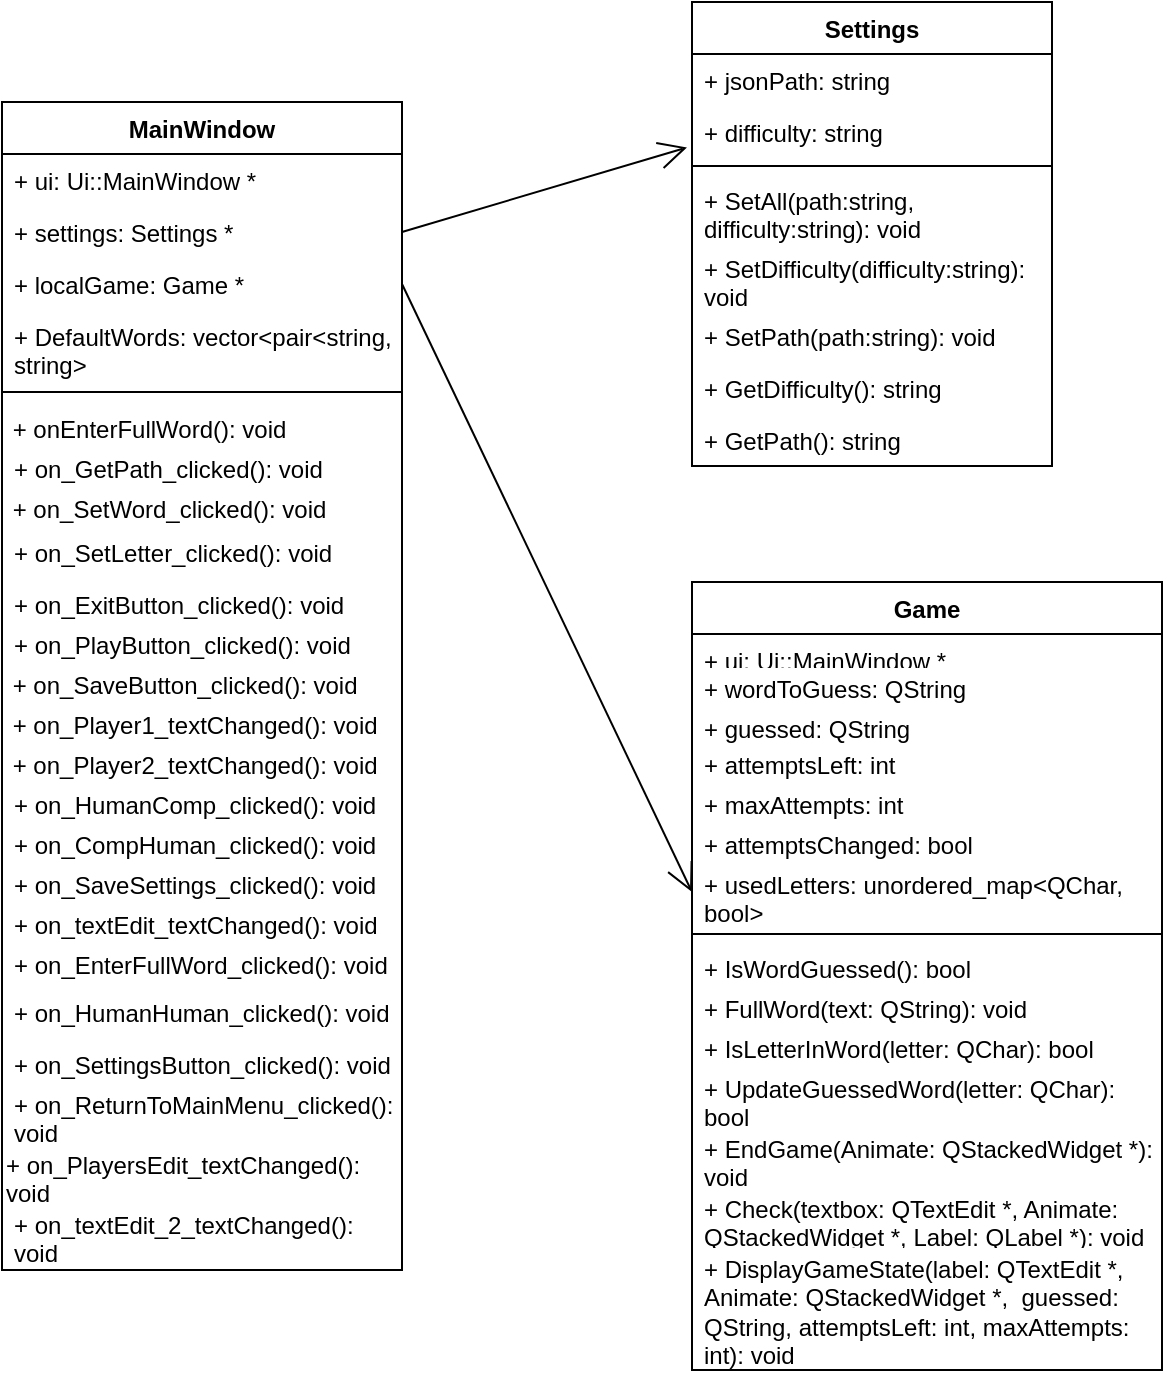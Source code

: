 <mxfile version="26.0.5">
  <diagram name="Page-1" id="KcH5u8CXG6JBmwsr6Q0t">
    <mxGraphModel dx="1222" dy="674" grid="1" gridSize="10" guides="1" tooltips="1" connect="1" arrows="1" fold="1" page="1" pageScale="1" pageWidth="850" pageHeight="1100" math="0" shadow="0">
      <root>
        <mxCell id="0" />
        <mxCell id="1" parent="0" />
        <mxCell id="JLwQQzpklkS4TawODwUs-1" value="MainWindow" style="swimlane;fontStyle=1;align=center;verticalAlign=top;childLayout=stackLayout;horizontal=1;startSize=26;horizontalStack=0;resizeParent=1;resizeParentMax=0;resizeLast=0;collapsible=1;marginBottom=0;whiteSpace=wrap;html=1;" vertex="1" parent="1">
          <mxGeometry x="80" y="390" width="200" height="584" as="geometry">
            <mxRectangle x="220" y="510" width="110" height="30" as="alternateBounds" />
          </mxGeometry>
        </mxCell>
        <mxCell id="JLwQQzpklkS4TawODwUs-12" value="+ ui: Ui::MainWindow *" style="text;strokeColor=none;fillColor=none;align=left;verticalAlign=top;spacingLeft=4;spacingRight=4;overflow=hidden;rotatable=0;points=[[0,0.5],[1,0.5]];portConstraint=eastwest;whiteSpace=wrap;html=1;" vertex="1" parent="JLwQQzpklkS4TawODwUs-1">
          <mxGeometry y="26" width="200" height="26" as="geometry" />
        </mxCell>
        <mxCell id="JLwQQzpklkS4TawODwUs-2" value="+ settings: Settings *" style="text;strokeColor=none;fillColor=none;align=left;verticalAlign=top;spacingLeft=4;spacingRight=4;overflow=hidden;rotatable=0;points=[[0,0.5],[1,0.5]];portConstraint=eastwest;whiteSpace=wrap;html=1;" vertex="1" parent="JLwQQzpklkS4TawODwUs-1">
          <mxGeometry y="52" width="200" height="26" as="geometry" />
        </mxCell>
        <mxCell id="JLwQQzpklkS4TawODwUs-15" value="+ localGame: Game *" style="text;strokeColor=none;fillColor=none;align=left;verticalAlign=top;spacingLeft=4;spacingRight=4;overflow=hidden;rotatable=0;points=[[0,0.5],[1,0.5]];portConstraint=eastwest;whiteSpace=wrap;html=1;" vertex="1" parent="JLwQQzpklkS4TawODwUs-1">
          <mxGeometry y="78" width="200" height="26" as="geometry" />
        </mxCell>
        <mxCell id="JLwQQzpklkS4TawODwUs-13" value="+ DefaultWords: vector&amp;lt;pair&amp;lt;string, string&amp;gt;" style="text;strokeColor=none;fillColor=none;align=left;verticalAlign=top;spacingLeft=4;spacingRight=4;overflow=hidden;rotatable=0;points=[[0,0.5],[1,0.5]];portConstraint=eastwest;whiteSpace=wrap;html=1;" vertex="1" parent="JLwQQzpklkS4TawODwUs-1">
          <mxGeometry y="104" width="200" height="36" as="geometry" />
        </mxCell>
        <mxCell id="JLwQQzpklkS4TawODwUs-3" value="" style="line;strokeWidth=1;fillColor=none;align=left;verticalAlign=middle;spacingTop=-1;spacingLeft=3;spacingRight=3;rotatable=0;labelPosition=right;points=[];portConstraint=eastwest;strokeColor=inherit;" vertex="1" parent="JLwQQzpklkS4TawODwUs-1">
          <mxGeometry y="140" width="200" height="10" as="geometry" />
        </mxCell>
        <mxCell id="JLwQQzpklkS4TawODwUs-33" value=" + onEnterFullWord(): void" style="text;whiteSpace=wrap;" vertex="1" parent="JLwQQzpklkS4TawODwUs-1">
          <mxGeometry y="150" width="200" height="20" as="geometry" />
        </mxCell>
        <mxCell id="JLwQQzpklkS4TawODwUs-19" value="     + on_GetPath_clicked(): void&lt;div&gt;&lt;br/&gt;&lt;/div&gt;" style="text;strokeColor=none;fillColor=none;align=left;verticalAlign=top;spacingLeft=4;spacingRight=4;overflow=hidden;rotatable=0;points=[[0,0.5],[1,0.5]];portConstraint=eastwest;whiteSpace=wrap;html=1;" vertex="1" parent="JLwQQzpklkS4TawODwUs-1">
          <mxGeometry y="170" width="200" height="20" as="geometry" />
        </mxCell>
        <mxCell id="JLwQQzpklkS4TawODwUs-29" value=" + on_SetWord_clicked(): void" style="text;whiteSpace=wrap;" vertex="1" parent="JLwQQzpklkS4TawODwUs-1">
          <mxGeometry y="190" width="200" height="22" as="geometry" />
        </mxCell>
        <mxCell id="JLwQQzpklkS4TawODwUs-10" value="     + on_SetLetter_clicked(): void&lt;div&gt;&lt;br/&gt;&lt;/div&gt;" style="text;strokeColor=none;fillColor=none;align=left;verticalAlign=top;spacingLeft=4;spacingRight=4;overflow=hidden;rotatable=0;points=[[0,0.5],[1,0.5]];portConstraint=eastwest;whiteSpace=wrap;html=1;" vertex="1" parent="JLwQQzpklkS4TawODwUs-1">
          <mxGeometry y="212" width="200" height="26" as="geometry" />
        </mxCell>
        <mxCell id="JLwQQzpklkS4TawODwUs-21" value="&lt;div&gt;     + on_ExitButton_clicked(): void &lt;br&gt;&lt;/div&gt;" style="text;strokeColor=none;fillColor=none;align=left;verticalAlign=top;spacingLeft=4;spacingRight=4;overflow=hidden;rotatable=0;points=[[0,0.5],[1,0.5]];portConstraint=eastwest;whiteSpace=wrap;html=1;" vertex="1" parent="JLwQQzpklkS4TawODwUs-1">
          <mxGeometry y="238" width="200" height="20" as="geometry" />
        </mxCell>
        <mxCell id="JLwQQzpklkS4TawODwUs-16" value="&lt;div&gt;     + on_PlayButton_clicked(): void &lt;br&gt;&lt;/div&gt;" style="text;strokeColor=none;fillColor=none;align=left;verticalAlign=top;spacingLeft=4;spacingRight=4;overflow=hidden;rotatable=0;points=[[0,0.5],[1,0.5]];portConstraint=eastwest;whiteSpace=wrap;html=1;" vertex="1" parent="JLwQQzpklkS4TawODwUs-1">
          <mxGeometry y="258" width="200" height="20" as="geometry" />
        </mxCell>
        <mxCell id="JLwQQzpklkS4TawODwUs-35" value=" + on_SaveButton_clicked(): void" style="text;whiteSpace=wrap;" vertex="1" parent="JLwQQzpklkS4TawODwUs-1">
          <mxGeometry y="278" width="200" height="20" as="geometry" />
        </mxCell>
        <mxCell id="JLwQQzpklkS4TawODwUs-30" value=" + on_Player1_textChanged(): void" style="text;whiteSpace=wrap;" vertex="1" parent="JLwQQzpklkS4TawODwUs-1">
          <mxGeometry y="298" width="200" height="20" as="geometry" />
        </mxCell>
        <mxCell id="JLwQQzpklkS4TawODwUs-32" value=" + on_Player2_textChanged(): void" style="text;whiteSpace=wrap;" vertex="1" parent="JLwQQzpklkS4TawODwUs-1">
          <mxGeometry y="318" width="200" height="20" as="geometry" />
        </mxCell>
        <mxCell id="JLwQQzpklkS4TawODwUs-20" value="     + on_HumanComp_clicked(): void&lt;div&gt;&lt;br/&gt;&lt;/div&gt;" style="text;strokeColor=none;fillColor=none;align=left;verticalAlign=top;spacingLeft=4;spacingRight=4;overflow=hidden;rotatable=0;points=[[0,0.5],[1,0.5]];portConstraint=eastwest;whiteSpace=wrap;html=1;" vertex="1" parent="JLwQQzpklkS4TawODwUs-1">
          <mxGeometry y="338" width="200" height="20" as="geometry" />
        </mxCell>
        <mxCell id="JLwQQzpklkS4TawODwUs-22" value="     + on_CompHuman_clicked(): void&lt;div&gt;&lt;br/&gt;&lt;/div&gt;" style="text;strokeColor=none;fillColor=none;align=left;verticalAlign=top;spacingLeft=4;spacingRight=4;overflow=hidden;rotatable=0;points=[[0,0.5],[1,0.5]];portConstraint=eastwest;whiteSpace=wrap;html=1;" vertex="1" parent="JLwQQzpklkS4TawODwUs-1">
          <mxGeometry y="358" width="200" height="20" as="geometry" />
        </mxCell>
        <mxCell id="JLwQQzpklkS4TawODwUs-18" value="     + on_SaveSettings_clicked(): void&lt;div&gt;&lt;br/&gt;&lt;/div&gt;" style="text;strokeColor=none;fillColor=none;align=left;verticalAlign=top;spacingLeft=4;spacingRight=4;overflow=hidden;rotatable=0;points=[[0,0.5],[1,0.5]];portConstraint=eastwest;whiteSpace=wrap;html=1;" vertex="1" parent="JLwQQzpklkS4TawODwUs-1">
          <mxGeometry y="378" width="200" height="20" as="geometry" />
        </mxCell>
        <mxCell id="JLwQQzpklkS4TawODwUs-9" value="     + on_textEdit_textChanged(): void&lt;div&gt;&lt;br/&gt;&lt;/div&gt;" style="text;strokeColor=none;fillColor=none;align=left;verticalAlign=top;spacingLeft=4;spacingRight=4;overflow=hidden;rotatable=0;points=[[0,0.5],[1,0.5]];portConstraint=eastwest;whiteSpace=wrap;html=1;" vertex="1" parent="JLwQQzpklkS4TawODwUs-1">
          <mxGeometry y="398" width="200" height="20" as="geometry" />
        </mxCell>
        <mxCell id="JLwQQzpklkS4TawODwUs-24" value="     + on_EnterFullWord_clicked(): void&lt;div&gt;&lt;br/&gt;&lt;/div&gt;" style="text;strokeColor=none;fillColor=none;align=left;verticalAlign=top;spacingLeft=4;spacingRight=4;overflow=hidden;rotatable=0;points=[[0,0.5],[1,0.5]];portConstraint=eastwest;whiteSpace=wrap;html=1;" vertex="1" parent="JLwQQzpklkS4TawODwUs-1">
          <mxGeometry y="418" width="200" height="24" as="geometry" />
        </mxCell>
        <mxCell id="JLwQQzpklkS4TawODwUs-25" value="     + on_HumanHuman_clicked(): void&lt;div&gt;&lt;br/&gt;&lt;/div&gt;" style="text;strokeColor=none;fillColor=none;align=left;verticalAlign=top;spacingLeft=4;spacingRight=4;overflow=hidden;rotatable=0;points=[[0,0.5],[1,0.5]];portConstraint=eastwest;whiteSpace=wrap;html=1;" vertex="1" parent="JLwQQzpklkS4TawODwUs-1">
          <mxGeometry y="442" width="200" height="26" as="geometry" />
        </mxCell>
        <mxCell id="JLwQQzpklkS4TawODwUs-17" value="&lt;div&gt;     + on_SettingsButton_clicked(): void &lt;br&gt;&lt;/div&gt;&lt;div&gt;&lt;br&gt;&lt;/div&gt;" style="text;strokeColor=none;fillColor=none;align=left;verticalAlign=top;spacingLeft=4;spacingRight=4;overflow=hidden;rotatable=0;points=[[0,0.5],[1,0.5]];portConstraint=eastwest;whiteSpace=wrap;html=1;" vertex="1" parent="JLwQQzpklkS4TawODwUs-1">
          <mxGeometry y="468" width="200" height="20" as="geometry" />
        </mxCell>
        <mxCell id="JLwQQzpklkS4TawODwUs-23" value="     + on_ReturnToMainMenu_clicked(): void&lt;div&gt;&lt;br/&gt;&lt;/div&gt;" style="text;strokeColor=none;fillColor=none;align=left;verticalAlign=top;spacingLeft=4;spacingRight=4;overflow=hidden;rotatable=0;points=[[0,0.5],[1,0.5]];portConstraint=eastwest;whiteSpace=wrap;html=1;" vertex="1" parent="JLwQQzpklkS4TawODwUs-1">
          <mxGeometry y="488" width="200" height="30" as="geometry" />
        </mxCell>
        <mxCell id="JLwQQzpklkS4TawODwUs-34" value="+ on_PlayersEdit_textChanged(): void" style="text;whiteSpace=wrap;" vertex="1" parent="JLwQQzpklkS4TawODwUs-1">
          <mxGeometry y="518" width="200" height="30" as="geometry" />
        </mxCell>
        <mxCell id="JLwQQzpklkS4TawODwUs-28" value="     + on_textEdit_2_textChanged(): void&lt;div&gt;&lt;br/&gt;&lt;/div&gt;" style="text;strokeColor=none;fillColor=none;align=left;verticalAlign=top;spacingLeft=4;spacingRight=4;overflow=hidden;rotatable=0;points=[[0,0.5],[1,0.5]];portConstraint=eastwest;whiteSpace=wrap;html=1;" vertex="1" parent="JLwQQzpklkS4TawODwUs-1">
          <mxGeometry y="548" width="200" height="36" as="geometry" />
        </mxCell>
        <mxCell id="JLwQQzpklkS4TawODwUs-36" value="" style="endArrow=open;endFill=1;endSize=12;html=1;rounded=0;entryX=-0.014;entryY=0.797;entryDx=0;entryDy=0;entryPerimeter=0;exitX=1;exitY=0.5;exitDx=0;exitDy=0;" edge="1" parent="1" source="JLwQQzpklkS4TawODwUs-2" target="JLwQQzpklkS4TawODwUs-39">
          <mxGeometry width="160" relative="1" as="geometry">
            <mxPoint x="280" y="480" as="sourcePoint" />
            <mxPoint x="435" y="480" as="targetPoint" />
          </mxGeometry>
        </mxCell>
        <mxCell id="JLwQQzpklkS4TawODwUs-37" value="" style="endArrow=open;endFill=1;endSize=12;html=1;rounded=0;entryX=0;entryY=0.5;entryDx=0;entryDy=0;exitX=1;exitY=0.5;exitDx=0;exitDy=0;" edge="1" parent="1" source="JLwQQzpklkS4TawODwUs-15" target="JLwQQzpklkS4TawODwUs-46">
          <mxGeometry width="160" relative="1" as="geometry">
            <mxPoint x="280" y="620" as="sourcePoint" />
            <mxPoint x="425" y="620" as="targetPoint" />
          </mxGeometry>
        </mxCell>
        <mxCell id="JLwQQzpklkS4TawODwUs-38" value="Settings" style="swimlane;fontStyle=1;align=center;verticalAlign=top;childLayout=stackLayout;horizontal=1;startSize=26;horizontalStack=0;resizeParent=1;resizeParentMax=0;resizeLast=0;collapsible=1;marginBottom=0;whiteSpace=wrap;html=1;" vertex="1" parent="1">
          <mxGeometry x="425" y="340" width="180" height="232" as="geometry" />
        </mxCell>
        <mxCell id="JLwQQzpklkS4TawODwUs-47" value="+ jsonPath: string" style="text;strokeColor=none;fillColor=none;align=left;verticalAlign=top;spacingLeft=4;spacingRight=4;overflow=hidden;rotatable=0;points=[[0,0.5],[1,0.5]];portConstraint=eastwest;whiteSpace=wrap;html=1;" vertex="1" parent="JLwQQzpklkS4TawODwUs-38">
          <mxGeometry y="26" width="180" height="26" as="geometry" />
        </mxCell>
        <mxCell id="JLwQQzpklkS4TawODwUs-39" value="+ difficulty: string" style="text;strokeColor=none;fillColor=none;align=left;verticalAlign=top;spacingLeft=4;spacingRight=4;overflow=hidden;rotatable=0;points=[[0,0.5],[1,0.5]];portConstraint=eastwest;whiteSpace=wrap;html=1;" vertex="1" parent="JLwQQzpklkS4TawODwUs-38">
          <mxGeometry y="52" width="180" height="26" as="geometry" />
        </mxCell>
        <mxCell id="JLwQQzpklkS4TawODwUs-40" value="" style="line;strokeWidth=1;fillColor=none;align=left;verticalAlign=middle;spacingTop=-1;spacingLeft=3;spacingRight=3;rotatable=0;labelPosition=right;points=[];portConstraint=eastwest;strokeColor=inherit;" vertex="1" parent="JLwQQzpklkS4TawODwUs-38">
          <mxGeometry y="78" width="180" height="8" as="geometry" />
        </mxCell>
        <mxCell id="JLwQQzpklkS4TawODwUs-48" value="+ SetAll(path:string, difficulty:string): void&lt;br&gt;&lt;div&gt;&lt;br&gt;&lt;/div&gt;" style="text;strokeColor=none;fillColor=none;align=left;verticalAlign=top;spacingLeft=4;spacingRight=4;overflow=hidden;rotatable=0;points=[[0,0.5],[1,0.5]];portConstraint=eastwest;whiteSpace=wrap;html=1;" vertex="1" parent="JLwQQzpklkS4TawODwUs-38">
          <mxGeometry y="86" width="180" height="34" as="geometry" />
        </mxCell>
        <mxCell id="JLwQQzpklkS4TawODwUs-41" value="+ SetDifficulty(difficulty:string): void&lt;br&gt;&lt;div&gt;&lt;br&gt;&lt;/div&gt;" style="text;strokeColor=none;fillColor=none;align=left;verticalAlign=top;spacingLeft=4;spacingRight=4;overflow=hidden;rotatable=0;points=[[0,0.5],[1,0.5]];portConstraint=eastwest;whiteSpace=wrap;html=1;" vertex="1" parent="JLwQQzpklkS4TawODwUs-38">
          <mxGeometry y="120" width="180" height="34" as="geometry" />
        </mxCell>
        <mxCell id="JLwQQzpklkS4TawODwUs-50" value="+ SetPath(path:string): void&lt;br&gt;&lt;div&gt;&lt;br&gt;&lt;/div&gt;" style="text;strokeColor=none;fillColor=none;align=left;verticalAlign=top;spacingLeft=4;spacingRight=4;overflow=hidden;rotatable=0;points=[[0,0.5],[1,0.5]];portConstraint=eastwest;whiteSpace=wrap;html=1;" vertex="1" parent="JLwQQzpklkS4TawODwUs-38">
          <mxGeometry y="154" width="180" height="26" as="geometry" />
        </mxCell>
        <mxCell id="JLwQQzpklkS4TawODwUs-51" value="+ GetDifficulty(): string&lt;br&gt;&lt;div&gt;&lt;br&gt;&lt;/div&gt;" style="text;strokeColor=none;fillColor=none;align=left;verticalAlign=top;spacingLeft=4;spacingRight=4;overflow=hidden;rotatable=0;points=[[0,0.5],[1,0.5]];portConstraint=eastwest;whiteSpace=wrap;html=1;" vertex="1" parent="JLwQQzpklkS4TawODwUs-38">
          <mxGeometry y="180" width="180" height="26" as="geometry" />
        </mxCell>
        <mxCell id="JLwQQzpklkS4TawODwUs-52" value="+ GetPath(): string&lt;br&gt;&lt;div&gt;&lt;br&gt;&lt;/div&gt;" style="text;strokeColor=none;fillColor=none;align=left;verticalAlign=top;spacingLeft=4;spacingRight=4;overflow=hidden;rotatable=0;points=[[0,0.5],[1,0.5]];portConstraint=eastwest;whiteSpace=wrap;html=1;" vertex="1" parent="JLwQQzpklkS4TawODwUs-38">
          <mxGeometry y="206" width="180" height="26" as="geometry" />
        </mxCell>
        <mxCell id="JLwQQzpklkS4TawODwUs-42" value="Game" style="swimlane;fontStyle=1;align=center;verticalAlign=top;childLayout=stackLayout;horizontal=1;startSize=26;horizontalStack=0;resizeParent=1;resizeParentMax=0;resizeLast=0;collapsible=1;marginBottom=0;whiteSpace=wrap;html=1;" vertex="1" parent="1">
          <mxGeometry x="425" y="630" width="235" height="394" as="geometry" />
        </mxCell>
        <mxCell id="JLwQQzpklkS4TawODwUs-56" value="+ ui: Ui::MainWindow *" style="text;strokeColor=none;fillColor=none;align=left;verticalAlign=top;spacingLeft=4;spacingRight=4;overflow=hidden;rotatable=0;points=[[0,0.5],[1,0.5]];portConstraint=eastwest;whiteSpace=wrap;html=1;" vertex="1" parent="JLwQQzpklkS4TawODwUs-42">
          <mxGeometry y="26" width="235" height="14" as="geometry" />
        </mxCell>
        <mxCell id="JLwQQzpklkS4TawODwUs-43" value="+&amp;nbsp;wordToGuess: QString" style="text;strokeColor=none;fillColor=none;align=left;verticalAlign=top;spacingLeft=4;spacingRight=4;overflow=hidden;rotatable=0;points=[[0,0.5],[1,0.5]];portConstraint=eastwest;whiteSpace=wrap;html=1;" vertex="1" parent="JLwQQzpklkS4TawODwUs-42">
          <mxGeometry y="40" width="235" height="20" as="geometry" />
        </mxCell>
        <mxCell id="JLwQQzpklkS4TawODwUs-54" value="+&amp;nbsp;guessed: QString" style="text;strokeColor=none;fillColor=none;align=left;verticalAlign=top;spacingLeft=4;spacingRight=4;overflow=hidden;rotatable=0;points=[[0,0.5],[1,0.5]];portConstraint=eastwest;whiteSpace=wrap;html=1;" vertex="1" parent="JLwQQzpklkS4TawODwUs-42">
          <mxGeometry y="60" width="235" height="18" as="geometry" />
        </mxCell>
        <mxCell id="JLwQQzpklkS4TawODwUs-55" value="+&amp;nbsp;attemptsLeft: int" style="text;strokeColor=none;fillColor=none;align=left;verticalAlign=top;spacingLeft=4;spacingRight=4;overflow=hidden;rotatable=0;points=[[0,0.5],[1,0.5]];portConstraint=eastwest;whiteSpace=wrap;html=1;" vertex="1" parent="JLwQQzpklkS4TawODwUs-42">
          <mxGeometry y="78" width="235" height="20" as="geometry" />
        </mxCell>
        <mxCell id="JLwQQzpklkS4TawODwUs-53" value="+&amp;nbsp;maxAttempts: int" style="text;strokeColor=none;fillColor=none;align=left;verticalAlign=top;spacingLeft=4;spacingRight=4;overflow=hidden;rotatable=0;points=[[0,0.5],[1,0.5]];portConstraint=eastwest;whiteSpace=wrap;html=1;" vertex="1" parent="JLwQQzpklkS4TawODwUs-42">
          <mxGeometry y="98" width="235" height="20" as="geometry" />
        </mxCell>
        <mxCell id="JLwQQzpklkS4TawODwUs-57" value="+&amp;nbsp;attemptsChanged: bool" style="text;strokeColor=none;fillColor=none;align=left;verticalAlign=top;spacingLeft=4;spacingRight=4;overflow=hidden;rotatable=0;points=[[0,0.5],[1,0.5]];portConstraint=eastwest;whiteSpace=wrap;html=1;" vertex="1" parent="JLwQQzpklkS4TawODwUs-42">
          <mxGeometry y="118" width="235" height="20" as="geometry" />
        </mxCell>
        <mxCell id="JLwQQzpklkS4TawODwUs-46" value="+ usedLetters: unordered_map&amp;lt;QChar, bool&amp;gt;" style="text;strokeColor=none;fillColor=none;align=left;verticalAlign=top;spacingLeft=4;spacingRight=4;overflow=hidden;rotatable=0;points=[[0,0.5],[1,0.5]];portConstraint=eastwest;whiteSpace=wrap;html=1;" vertex="1" parent="JLwQQzpklkS4TawODwUs-42">
          <mxGeometry y="138" width="235" height="34" as="geometry" />
        </mxCell>
        <mxCell id="JLwQQzpklkS4TawODwUs-44" value="" style="line;strokeWidth=1;fillColor=none;align=left;verticalAlign=middle;spacingTop=-1;spacingLeft=3;spacingRight=3;rotatable=0;labelPosition=right;points=[];portConstraint=eastwest;strokeColor=inherit;" vertex="1" parent="JLwQQzpklkS4TawODwUs-42">
          <mxGeometry y="172" width="235" height="8" as="geometry" />
        </mxCell>
        <mxCell id="JLwQQzpklkS4TawODwUs-69" value="+ IsWordGuessed(): bool" style="text;strokeColor=none;fillColor=none;align=left;verticalAlign=top;spacingLeft=4;spacingRight=4;overflow=hidden;rotatable=0;points=[[0,0.5],[1,0.5]];portConstraint=eastwest;whiteSpace=wrap;html=1;" vertex="1" parent="JLwQQzpklkS4TawODwUs-42">
          <mxGeometry y="180" width="235" height="20" as="geometry" />
        </mxCell>
        <mxCell id="JLwQQzpklkS4TawODwUs-62" value="+ FullWord(text: QString): void" style="text;strokeColor=none;fillColor=none;align=left;verticalAlign=top;spacingLeft=4;spacingRight=4;overflow=hidden;rotatable=0;points=[[0,0.5],[1,0.5]];portConstraint=eastwest;whiteSpace=wrap;html=1;" vertex="1" parent="JLwQQzpklkS4TawODwUs-42">
          <mxGeometry y="200" width="235" height="20" as="geometry" />
        </mxCell>
        <mxCell id="JLwQQzpklkS4TawODwUs-70" value="+ IsLetterInWord(letter: QChar): bool" style="text;strokeColor=none;fillColor=none;align=left;verticalAlign=top;spacingLeft=4;spacingRight=4;overflow=hidden;rotatable=0;points=[[0,0.5],[1,0.5]];portConstraint=eastwest;whiteSpace=wrap;html=1;" vertex="1" parent="JLwQQzpklkS4TawODwUs-42">
          <mxGeometry y="220" width="235" height="20" as="geometry" />
        </mxCell>
        <mxCell id="JLwQQzpklkS4TawODwUs-71" value="+ UpdateGuessedWord(letter: QChar): bool" style="text;strokeColor=none;fillColor=none;align=left;verticalAlign=top;spacingLeft=4;spacingRight=4;overflow=hidden;rotatable=0;points=[[0,0.5],[1,0.5]];portConstraint=eastwest;whiteSpace=wrap;html=1;" vertex="1" parent="JLwQQzpklkS4TawODwUs-42">
          <mxGeometry y="240" width="235" height="30" as="geometry" />
        </mxCell>
        <mxCell id="JLwQQzpklkS4TawODwUs-65" value="+ EndGame(Animate: QStackedWidget *): void" style="text;strokeColor=none;fillColor=none;align=left;verticalAlign=top;spacingLeft=4;spacingRight=4;overflow=hidden;rotatable=0;points=[[0,0.5],[1,0.5]];portConstraint=eastwest;whiteSpace=wrap;html=1;" vertex="1" parent="JLwQQzpklkS4TawODwUs-42">
          <mxGeometry y="270" width="235" height="30" as="geometry" />
        </mxCell>
        <mxCell id="JLwQQzpklkS4TawODwUs-64" value="+ Check(textbox: QTextEdit *, Animate: QStackedWidget *, Label: QLabel *): void" style="text;strokeColor=none;fillColor=none;align=left;verticalAlign=top;spacingLeft=4;spacingRight=4;overflow=hidden;rotatable=0;points=[[0,0.5],[1,0.5]];portConstraint=eastwest;whiteSpace=wrap;html=1;" vertex="1" parent="JLwQQzpklkS4TawODwUs-42">
          <mxGeometry y="300" width="235" height="30" as="geometry" />
        </mxCell>
        <mxCell id="JLwQQzpklkS4TawODwUs-63" value="+ DisplayGameState(label: QTextEdit *, Animate: QStackedWidget *,&amp;nbsp; guessed: QString, attemptsLeft: int, maxAttempts: int): void" style="text;strokeColor=none;fillColor=none;align=left;verticalAlign=top;spacingLeft=4;spacingRight=4;overflow=hidden;rotatable=0;points=[[0,0.5],[1,0.5]];portConstraint=eastwest;whiteSpace=wrap;html=1;" vertex="1" parent="JLwQQzpklkS4TawODwUs-42">
          <mxGeometry y="330" width="235" height="64" as="geometry" />
        </mxCell>
      </root>
    </mxGraphModel>
  </diagram>
</mxfile>
